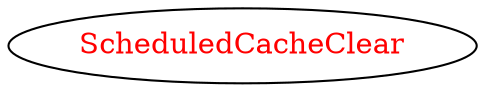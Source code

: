digraph dependencyGraph {
 concentrate=true;
 ranksep="2.0";
 rankdir="LR"; 
 splines="ortho";
"ScheduledCacheClear" [fontcolor="red"];
}